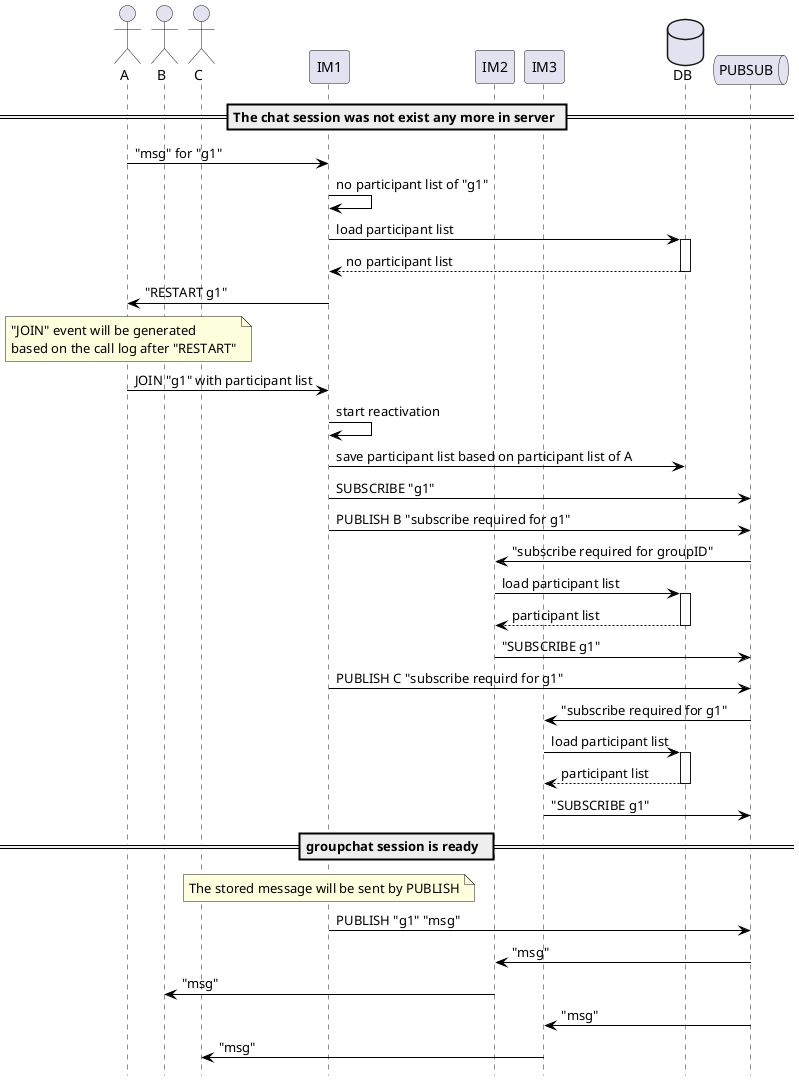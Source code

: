 @startuml callflow
skinparam class {
    BackgroundColor White
    ArrowColor Black
    BorderColor Black
    AttributeIconSize 0
}
'skinparam style strictuml
skinparam stereotypeCBackgroundColor White
skinparam stereotypeIBackgroundColor White
skinparam stereotypeEBackgroundColor White
skinparam stereotypeABackgroundColor White
skinparam linetype ortho

'title "Basic Flow 1-to-1 (PUBSUB))"
hide footbox

actor A
actor B
actor C


participant IM1
participant IM2
participant IM3

database DB 

queue PUBSUB

== The chat session was not exist any more in server ==

A -> IM1 : "msg" for "g1"

IM1 -> IM1 : no participant list of "g1"

IM1 -> DB ++: load participant list
return no participant list

IM1 -> A : "RESTART g1" 

note over A
"JOIN" event will be generated 
based on the call log after "RESTART"
end note

A -> IM1 : JOIN "g1" with participant list


IM1 -> IM1 : start reactivation 

IM1 -> DB : save participant list based on participant list of A
IM1 -> PUBSUB : SUBSCRIBE "g1"
IM1 -> PUBSUB : PUBLISH B "subscribe required for g1" 
PUBSUB -> IM2 : "subscribe required for groupID"
IM2 -> DB ++: load participant list
return participant list
IM2 -> PUBSUB: "SUBSCRIBE g1"

IM1 -> PUBSUB : PUBLISH C "subscribe requird for g1" 
PUBSUB -> IM3 : "subscribe required for g1"
IM3 -> DB ++: load participant list
return participant list
IM3 -> PUBSUB: "SUBSCRIBE g1"

== groupchat session is ready  == 

note over IM1
The stored message will be sent by PUBLISH
end note

IM1 -> PUBSUB : PUBLISH "g1" "msg"
PUBSUB -> IM2 : "msg"

IM2 -> B : "msg"
PUBSUB -> IM3 : "msg"
IM3 -> C : "msg"
@enduml


